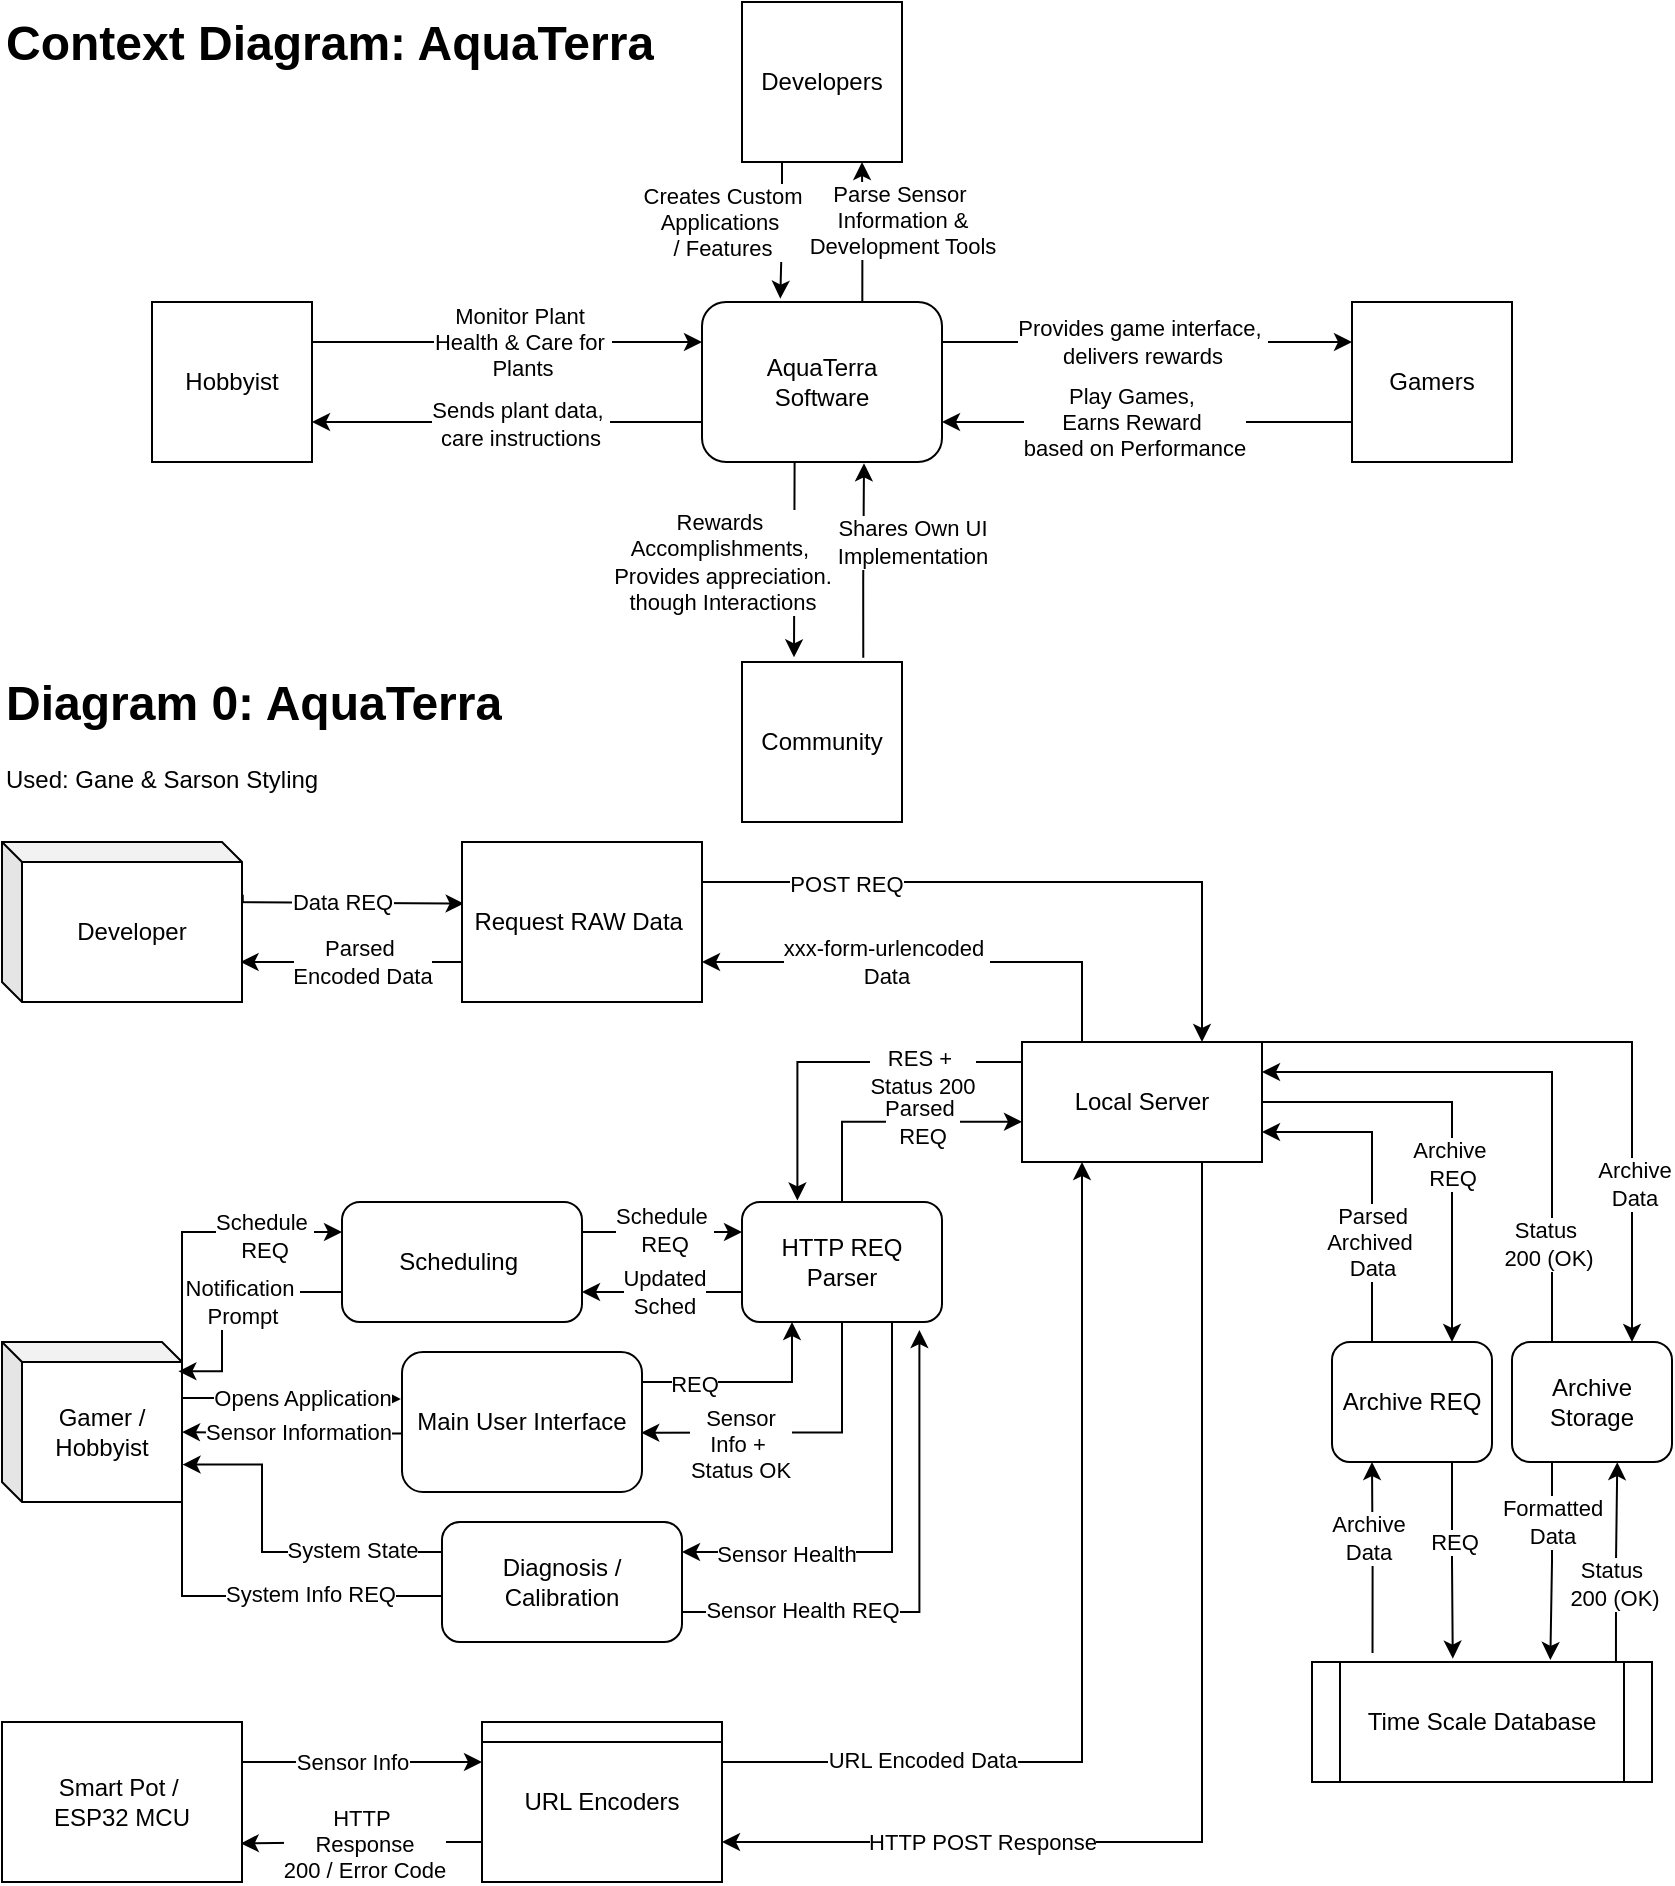 <mxfile version="24.2.2" type="github">
  <diagram name="Page-1" id="sXqhhoRydYbd0w6LdyoM">
    <mxGraphModel dx="1990" dy="1044" grid="1" gridSize="10" guides="1" tooltips="1" connect="1" arrows="1" fold="1" page="1" pageScale="1" pageWidth="850" pageHeight="1100" math="0" shadow="0">
      <root>
        <mxCell id="0" />
        <mxCell id="1" parent="0" />
        <mxCell id="sM7k8GkAJax_Nhw3oYqw-7" value="Smart Pot /&amp;nbsp;&lt;div&gt;ESP32 MCU&lt;/div&gt;" style="shape=cube;whiteSpace=wrap;html=1;boundedLbl=1;backgroundOutline=1;darkOpacity=0.05;darkOpacity2=0.1;size=0;" parent="1" vertex="1">
          <mxGeometry x="15" y="880" width="120" height="80" as="geometry" />
        </mxCell>
        <mxCell id="sM7k8GkAJax_Nhw3oYqw-16" style="edgeStyle=orthogonalEdgeStyle;rounded=0;orthogonalLoop=1;jettySize=auto;html=1;exitX=1;exitY=0.25;exitDx=0;exitDy=0;entryX=0.25;entryY=1;entryDx=0;entryDy=0;" parent="1" source="sM7k8GkAJax_Nhw3oYqw-8" target="sM7k8GkAJax_Nhw3oYqw-15" edge="1">
          <mxGeometry relative="1" as="geometry" />
        </mxCell>
        <mxCell id="sM7k8GkAJax_Nhw3oYqw-27" value="URL Encoded Data" style="edgeLabel;html=1;align=center;verticalAlign=middle;resizable=0;points=[];" parent="sM7k8GkAJax_Nhw3oYqw-16" vertex="1" connectable="0">
          <mxGeometry x="-0.542" y="1" relative="1" as="geometry">
            <mxPoint x="-10" as="offset" />
          </mxGeometry>
        </mxCell>
        <mxCell id="sM7k8GkAJax_Nhw3oYqw-8" value="URL Encoders" style="shape=internalStorage;whiteSpace=wrap;html=1;backgroundOutline=1;dx=0;dy=10;" parent="1" vertex="1">
          <mxGeometry x="255" y="880" width="120" height="80" as="geometry" />
        </mxCell>
        <mxCell id="sM7k8GkAJax_Nhw3oYqw-11" value="" style="endArrow=classic;html=1;rounded=0;entryX=0;entryY=0.25;entryDx=0;entryDy=0;" parent="1" target="sM7k8GkAJax_Nhw3oYqw-8" edge="1">
          <mxGeometry relative="1" as="geometry">
            <mxPoint x="135" y="900.0" as="sourcePoint" />
            <mxPoint x="225" y="900.43" as="targetPoint" />
          </mxGeometry>
        </mxCell>
        <mxCell id="sM7k8GkAJax_Nhw3oYqw-12" value="Sensor Info" style="edgeLabel;resizable=0;html=1;;align=center;verticalAlign=middle;" parent="sM7k8GkAJax_Nhw3oYqw-11" connectable="0" vertex="1">
          <mxGeometry relative="1" as="geometry">
            <mxPoint x="-5" as="offset" />
          </mxGeometry>
        </mxCell>
        <mxCell id="sM7k8GkAJax_Nhw3oYqw-35" style="edgeStyle=orthogonalEdgeStyle;rounded=0;orthogonalLoop=1;jettySize=auto;html=1;entryX=1;entryY=0.75;entryDx=0;entryDy=0;exitX=0.75;exitY=0;exitDx=0;exitDy=0;" parent="1" source="sM7k8GkAJax_Nhw3oYqw-15" target="sM7k8GkAJax_Nhw3oYqw-30" edge="1">
          <mxGeometry relative="1" as="geometry">
            <mxPoint x="545" y="530" as="sourcePoint" />
            <Array as="points">
              <mxPoint x="555" y="500" />
            </Array>
          </mxGeometry>
        </mxCell>
        <mxCell id="sM7k8GkAJax_Nhw3oYqw-39" value="xxx-form-urlencoded&amp;nbsp;&lt;div&gt;Data&lt;/div&gt;" style="edgeLabel;html=1;align=center;verticalAlign=middle;resizable=0;points=[];" parent="sM7k8GkAJax_Nhw3oYqw-35" vertex="1" connectable="0">
          <mxGeometry x="0.617" y="-1" relative="1" as="geometry">
            <mxPoint x="36" y="1" as="offset" />
          </mxGeometry>
        </mxCell>
        <mxCell id="sM7k8GkAJax_Nhw3oYqw-43" style="edgeStyle=orthogonalEdgeStyle;rounded=0;orthogonalLoop=1;jettySize=auto;html=1;entryX=1;entryY=0.75;entryDx=0;entryDy=0;exitX=0.75;exitY=1;exitDx=0;exitDy=0;" parent="1" source="sM7k8GkAJax_Nhw3oYqw-15" target="sM7k8GkAJax_Nhw3oYqw-8" edge="1">
          <mxGeometry relative="1" as="geometry">
            <mxPoint x="545" y="610" as="sourcePoint" />
          </mxGeometry>
        </mxCell>
        <mxCell id="sM7k8GkAJax_Nhw3oYqw-44" value="HTTP POST Response" style="edgeLabel;html=1;align=center;verticalAlign=middle;resizable=0;points=[];" parent="sM7k8GkAJax_Nhw3oYqw-43" vertex="1" connectable="0">
          <mxGeometry x="0.497" y="-1" relative="1" as="geometry">
            <mxPoint x="-16" y="1" as="offset" />
          </mxGeometry>
        </mxCell>
        <mxCell id="2jPl663xRL1596tSK1tc-38" style="edgeStyle=orthogonalEdgeStyle;rounded=0;orthogonalLoop=1;jettySize=auto;html=1;exitX=0;exitY=0.75;exitDx=0;exitDy=0;entryX=0.277;entryY=-0.013;entryDx=0;entryDy=0;entryPerimeter=0;" edge="1" parent="1" source="sM7k8GkAJax_Nhw3oYqw-15" target="2jPl663xRL1596tSK1tc-28">
          <mxGeometry relative="1" as="geometry">
            <Array as="points">
              <mxPoint x="525" y="550" />
              <mxPoint x="413" y="550" />
            </Array>
          </mxGeometry>
        </mxCell>
        <mxCell id="2jPl663xRL1596tSK1tc-52" value="RES +&amp;nbsp;&lt;div&gt;Status 200&lt;/div&gt;" style="edgeLabel;html=1;align=center;verticalAlign=middle;resizable=0;points=[];" vertex="1" connectable="0" parent="2jPl663xRL1596tSK1tc-38">
          <mxGeometry x="-0.508" y="2" relative="1" as="geometry">
            <mxPoint x="-32" y="3" as="offset" />
          </mxGeometry>
        </mxCell>
        <mxCell id="2jPl663xRL1596tSK1tc-64" style="edgeStyle=orthogonalEdgeStyle;rounded=0;orthogonalLoop=1;jettySize=auto;html=1;exitX=1;exitY=0.5;exitDx=0;exitDy=0;entryX=0.75;entryY=0;entryDx=0;entryDy=0;" edge="1" parent="1" source="sM7k8GkAJax_Nhw3oYqw-15" target="2jPl663xRL1596tSK1tc-55">
          <mxGeometry relative="1" as="geometry" />
        </mxCell>
        <mxCell id="2jPl663xRL1596tSK1tc-65" value="Archive&amp;nbsp;&lt;div&gt;REQ&lt;/div&gt;" style="edgeLabel;html=1;align=center;verticalAlign=middle;resizable=0;points=[];" vertex="1" connectable="0" parent="2jPl663xRL1596tSK1tc-64">
          <mxGeometry x="0.538" relative="1" as="geometry">
            <mxPoint y="-40" as="offset" />
          </mxGeometry>
        </mxCell>
        <mxCell id="2jPl663xRL1596tSK1tc-68" style="edgeStyle=orthogonalEdgeStyle;rounded=0;orthogonalLoop=1;jettySize=auto;html=1;exitX=1;exitY=0;exitDx=0;exitDy=0;entryX=0.75;entryY=0;entryDx=0;entryDy=0;" edge="1" parent="1" source="sM7k8GkAJax_Nhw3oYqw-15" target="2jPl663xRL1596tSK1tc-56">
          <mxGeometry relative="1" as="geometry">
            <Array as="points">
              <mxPoint x="830" y="540" />
            </Array>
          </mxGeometry>
        </mxCell>
        <mxCell id="2jPl663xRL1596tSK1tc-70" value="Archive&lt;div&gt;Data&lt;/div&gt;" style="edgeLabel;html=1;align=center;verticalAlign=middle;resizable=0;points=[];" vertex="1" connectable="0" parent="2jPl663xRL1596tSK1tc-68">
          <mxGeometry x="0.335" y="1" relative="1" as="geometry">
            <mxPoint y="32" as="offset" />
          </mxGeometry>
        </mxCell>
        <mxCell id="sM7k8GkAJax_Nhw3oYqw-15" value="Local Server" style="shape=process;whiteSpace=wrap;html=1;backgroundOutline=1;size=0;" parent="1" vertex="1">
          <mxGeometry x="525" y="540" width="120" height="60" as="geometry" />
        </mxCell>
        <mxCell id="sM7k8GkAJax_Nhw3oYqw-25" style="edgeStyle=orthogonalEdgeStyle;rounded=0;orthogonalLoop=1;jettySize=auto;html=1;exitX=0.25;exitY=0;exitDx=0;exitDy=0;entryX=1;entryY=0.75;entryDx=0;entryDy=0;" parent="1" source="2jPl663xRL1596tSK1tc-55" target="sM7k8GkAJax_Nhw3oYqw-15" edge="1">
          <mxGeometry relative="1" as="geometry" />
        </mxCell>
        <mxCell id="sM7k8GkAJax_Nhw3oYqw-26" value="&lt;div&gt;Parsed&lt;br&gt;&lt;/div&gt;&lt;div&gt;Archived&amp;nbsp;&lt;div&gt;Data&lt;/div&gt;&lt;/div&gt;" style="edgeLabel;html=1;align=center;verticalAlign=middle;resizable=0;points=[];" parent="sM7k8GkAJax_Nhw3oYqw-25" vertex="1" connectable="0">
          <mxGeometry x="0.261" relative="1" as="geometry">
            <mxPoint y="51" as="offset" />
          </mxGeometry>
        </mxCell>
        <mxCell id="2jPl663xRL1596tSK1tc-60" style="edgeStyle=orthogonalEdgeStyle;rounded=0;orthogonalLoop=1;jettySize=auto;html=1;exitX=0.894;exitY=-0.009;exitDx=0;exitDy=0;entryX=0.658;entryY=1.001;entryDx=0;entryDy=0;exitPerimeter=0;entryPerimeter=0;" edge="1" parent="1" source="sM7k8GkAJax_Nhw3oYqw-22" target="2jPl663xRL1596tSK1tc-56">
          <mxGeometry relative="1" as="geometry" />
        </mxCell>
        <mxCell id="2jPl663xRL1596tSK1tc-74" value="Status&amp;nbsp;&lt;div&gt;200 (OK)&lt;/div&gt;" style="edgeLabel;html=1;align=center;verticalAlign=middle;resizable=0;points=[];" vertex="1" connectable="0" parent="2jPl663xRL1596tSK1tc-60">
          <mxGeometry x="-0.517" y="1" relative="1" as="geometry">
            <mxPoint y="-15" as="offset" />
          </mxGeometry>
        </mxCell>
        <mxCell id="sM7k8GkAJax_Nhw3oYqw-22" value="Time Scale Database" style="shape=process;whiteSpace=wrap;html=1;backgroundOutline=1;size=0.083;" parent="1" vertex="1">
          <mxGeometry x="670" y="850" width="170" height="60" as="geometry" />
        </mxCell>
        <mxCell id="sM7k8GkAJax_Nhw3oYqw-31" style="edgeStyle=orthogonalEdgeStyle;rounded=0;orthogonalLoop=1;jettySize=auto;html=1;exitX=1.003;exitY=0.33;exitDx=0;exitDy=0;exitPerimeter=0;entryX=0.007;entryY=0.385;entryDx=0;entryDy=0;entryPerimeter=0;" parent="1" target="sM7k8GkAJax_Nhw3oYqw-30" edge="1" source="sM7k8GkAJax_Nhw3oYqw-29">
          <mxGeometry relative="1" as="geometry">
            <mxPoint x="135.0" y="410.0" as="sourcePoint" />
            <mxPoint x="255.72" y="424.88" as="targetPoint" />
            <Array as="points">
              <mxPoint x="125" y="470" />
              <mxPoint x="246" y="470" />
            </Array>
          </mxGeometry>
        </mxCell>
        <mxCell id="sM7k8GkAJax_Nhw3oYqw-50" value="Data REQ" style="edgeLabel;html=1;align=center;verticalAlign=middle;resizable=0;points=[];" parent="sM7k8GkAJax_Nhw3oYqw-31" vertex="1" connectable="0">
          <mxGeometry x="-0.606" y="1" relative="1" as="geometry">
            <mxPoint x="47" y="1" as="offset" />
          </mxGeometry>
        </mxCell>
        <mxCell id="sM7k8GkAJax_Nhw3oYqw-29" value="Developer" style="shape=cube;whiteSpace=wrap;html=1;boundedLbl=1;backgroundOutline=1;darkOpacity=0.05;darkOpacity2=0.1;size=10;" parent="1" vertex="1">
          <mxGeometry x="15" y="440" width="120" height="80" as="geometry" />
        </mxCell>
        <mxCell id="sM7k8GkAJax_Nhw3oYqw-32" style="edgeStyle=orthogonalEdgeStyle;rounded=0;orthogonalLoop=1;jettySize=auto;html=1;exitX=1;exitY=0.25;exitDx=0;exitDy=0;entryX=0.75;entryY=0;entryDx=0;entryDy=0;" parent="1" source="sM7k8GkAJax_Nhw3oYqw-30" edge="1" target="sM7k8GkAJax_Nhw3oYqw-15">
          <mxGeometry relative="1" as="geometry">
            <mxPoint x="505" y="540" as="targetPoint" />
            <mxPoint x="375" y="350" as="sourcePoint" />
            <Array as="points">
              <mxPoint x="615" y="460" />
            </Array>
          </mxGeometry>
        </mxCell>
        <mxCell id="sM7k8GkAJax_Nhw3oYqw-33" value="POST REQ" style="edgeLabel;html=1;align=center;verticalAlign=middle;resizable=0;points=[];" parent="sM7k8GkAJax_Nhw3oYqw-32" vertex="1" connectable="0">
          <mxGeometry x="-0.552" y="-1" relative="1" as="geometry">
            <mxPoint x="-2" as="offset" />
          </mxGeometry>
        </mxCell>
        <mxCell id="sM7k8GkAJax_Nhw3oYqw-30" value="Request RAW Data&amp;nbsp;" style="shape=internalStorage;whiteSpace=wrap;html=1;backgroundOutline=1;dx=0;dy=0;" parent="1" vertex="1">
          <mxGeometry x="245" y="440" width="120" height="80" as="geometry" />
        </mxCell>
        <mxCell id="sM7k8GkAJax_Nhw3oYqw-41" style="edgeStyle=orthogonalEdgeStyle;rounded=0;orthogonalLoop=1;jettySize=auto;html=1;exitX=0;exitY=0.75;exitDx=0;exitDy=0;entryX=0.995;entryY=0.759;entryDx=0;entryDy=0;entryPerimeter=0;" parent="1" source="sM7k8GkAJax_Nhw3oYqw-8" target="sM7k8GkAJax_Nhw3oYqw-7" edge="1">
          <mxGeometry relative="1" as="geometry" />
        </mxCell>
        <mxCell id="sM7k8GkAJax_Nhw3oYqw-42" value="HTTP&amp;nbsp;&lt;div&gt;Response&lt;/div&gt;&lt;div&gt;200 / Error Code&lt;/div&gt;" style="edgeLabel;html=1;align=center;verticalAlign=middle;resizable=0;points=[];" parent="sM7k8GkAJax_Nhw3oYqw-41" vertex="1" connectable="0">
          <mxGeometry x="0.32" relative="1" as="geometry">
            <mxPoint x="20" as="offset" />
          </mxGeometry>
        </mxCell>
        <mxCell id="sM7k8GkAJax_Nhw3oYqw-45" style="edgeStyle=orthogonalEdgeStyle;rounded=0;orthogonalLoop=1;jettySize=auto;html=1;exitX=0;exitY=0.75;exitDx=0;exitDy=0;entryX=0.994;entryY=0.75;entryDx=0;entryDy=0;entryPerimeter=0;" parent="1" source="sM7k8GkAJax_Nhw3oYqw-30" target="sM7k8GkAJax_Nhw3oYqw-29" edge="1">
          <mxGeometry relative="1" as="geometry" />
        </mxCell>
        <mxCell id="sM7k8GkAJax_Nhw3oYqw-49" value="Parsed&amp;nbsp;&lt;div&gt;Encoded Data&lt;/div&gt;" style="edgeLabel;html=1;align=center;verticalAlign=middle;resizable=0;points=[];" parent="sM7k8GkAJax_Nhw3oYqw-45" vertex="1" connectable="0">
          <mxGeometry x="0.417" relative="1" as="geometry">
            <mxPoint x="28" as="offset" />
          </mxGeometry>
        </mxCell>
        <mxCell id="2jPl663xRL1596tSK1tc-1" style="edgeStyle=orthogonalEdgeStyle;rounded=0;orthogonalLoop=1;jettySize=auto;html=1;exitX=0;exitY=0;exitDx=90;exitDy=10;exitPerimeter=0;entryX=0;entryY=0.25;entryDx=0;entryDy=0;" edge="1" parent="1" source="2jPl663xRL1596tSK1tc-4" target="2jPl663xRL1596tSK1tc-5">
          <mxGeometry relative="1" as="geometry">
            <Array as="points">
              <mxPoint x="105" y="635" />
            </Array>
          </mxGeometry>
        </mxCell>
        <mxCell id="2jPl663xRL1596tSK1tc-11" value="Schedule&amp;nbsp;&lt;div&gt;REQ&lt;/div&gt;" style="edgeLabel;html=1;align=center;verticalAlign=middle;resizable=0;points=[];" vertex="1" connectable="0" parent="2jPl663xRL1596tSK1tc-1">
          <mxGeometry x="-0.015" y="-2" relative="1" as="geometry">
            <mxPoint x="34" as="offset" />
          </mxGeometry>
        </mxCell>
        <mxCell id="2jPl663xRL1596tSK1tc-2" style="edgeStyle=orthogonalEdgeStyle;rounded=0;orthogonalLoop=1;jettySize=auto;html=1;exitX=0;exitY=0;exitDx=90;exitDy=45;exitPerimeter=0;entryX=-0.005;entryY=0.336;entryDx=0;entryDy=0;entryPerimeter=0;" edge="1" parent="1" source="2jPl663xRL1596tSK1tc-4" target="2jPl663xRL1596tSK1tc-6">
          <mxGeometry relative="1" as="geometry">
            <Array as="points">
              <mxPoint x="105" y="718" />
              <mxPoint x="175" y="718" />
            </Array>
          </mxGeometry>
        </mxCell>
        <mxCell id="2jPl663xRL1596tSK1tc-14" value="Opens Application" style="edgeLabel;html=1;align=center;verticalAlign=middle;resizable=0;points=[];" vertex="1" connectable="0" parent="2jPl663xRL1596tSK1tc-2">
          <mxGeometry x="-0.28" relative="1" as="geometry">
            <mxPoint x="31" as="offset" />
          </mxGeometry>
        </mxCell>
        <mxCell id="2jPl663xRL1596tSK1tc-3" style="edgeStyle=orthogonalEdgeStyle;rounded=0;orthogonalLoop=1;jettySize=auto;html=1;exitX=1;exitY=1;exitDx=0;exitDy=0;exitPerimeter=0;entryX=-0.004;entryY=0.619;entryDx=0;entryDy=0;entryPerimeter=0;" edge="1" parent="1" source="2jPl663xRL1596tSK1tc-4" target="2jPl663xRL1596tSK1tc-7">
          <mxGeometry relative="1" as="geometry">
            <Array as="points">
              <mxPoint x="105" y="817" />
              <mxPoint x="245" y="817" />
            </Array>
          </mxGeometry>
        </mxCell>
        <mxCell id="2jPl663xRL1596tSK1tc-18" value="System Info REQ" style="edgeLabel;html=1;align=center;verticalAlign=middle;resizable=0;points=[];" vertex="1" connectable="0" parent="2jPl663xRL1596tSK1tc-3">
          <mxGeometry x="-0.147" y="1" relative="1" as="geometry">
            <mxPoint x="27" as="offset" />
          </mxGeometry>
        </mxCell>
        <mxCell id="2jPl663xRL1596tSK1tc-4" value="Gamer /&lt;br&gt;Hobbyist" style="shape=cube;whiteSpace=wrap;html=1;boundedLbl=1;backgroundOutline=1;darkOpacity=0.05;darkOpacity2=0.1;size=10;" vertex="1" parent="1">
          <mxGeometry x="15" y="690" width="90" height="80" as="geometry" />
        </mxCell>
        <mxCell id="2jPl663xRL1596tSK1tc-35" style="edgeStyle=orthogonalEdgeStyle;rounded=0;orthogonalLoop=1;jettySize=auto;html=1;exitX=1;exitY=0.25;exitDx=0;exitDy=0;entryX=0;entryY=0.25;entryDx=0;entryDy=0;" edge="1" parent="1" source="2jPl663xRL1596tSK1tc-5" target="2jPl663xRL1596tSK1tc-28">
          <mxGeometry relative="1" as="geometry" />
        </mxCell>
        <mxCell id="2jPl663xRL1596tSK1tc-43" value="Schedule&amp;nbsp;&lt;div&gt;REQ&lt;/div&gt;" style="edgeLabel;html=1;align=center;verticalAlign=middle;resizable=0;points=[];" vertex="1" connectable="0" parent="2jPl663xRL1596tSK1tc-35">
          <mxGeometry x="-0.443" y="1" relative="1" as="geometry">
            <mxPoint x="18" as="offset" />
          </mxGeometry>
        </mxCell>
        <mxCell id="2jPl663xRL1596tSK1tc-5" value="Scheduling&amp;nbsp;" style="rounded=1;whiteSpace=wrap;html=1;" vertex="1" parent="1">
          <mxGeometry x="185" y="620" width="120" height="60" as="geometry" />
        </mxCell>
        <mxCell id="2jPl663xRL1596tSK1tc-30" style="edgeStyle=orthogonalEdgeStyle;rounded=0;orthogonalLoop=1;jettySize=auto;html=1;exitX=1.003;exitY=0.214;exitDx=0;exitDy=0;entryX=0.25;entryY=1;entryDx=0;entryDy=0;exitPerimeter=0;" edge="1" parent="1" source="2jPl663xRL1596tSK1tc-6" target="2jPl663xRL1596tSK1tc-28">
          <mxGeometry relative="1" as="geometry" />
        </mxCell>
        <mxCell id="2jPl663xRL1596tSK1tc-40" value="REQ" style="edgeLabel;html=1;align=center;verticalAlign=middle;resizable=0;points=[];" vertex="1" connectable="0" parent="2jPl663xRL1596tSK1tc-30">
          <mxGeometry x="-0.617" y="-1" relative="1" as="geometry">
            <mxPoint x="5" as="offset" />
          </mxGeometry>
        </mxCell>
        <mxCell id="2jPl663xRL1596tSK1tc-6" value="Main User Interface" style="rounded=1;whiteSpace=wrap;html=1;" vertex="1" parent="1">
          <mxGeometry x="215" y="695" width="120" height="70" as="geometry" />
        </mxCell>
        <mxCell id="2jPl663xRL1596tSK1tc-7" value="Diagnosis / Calibration" style="rounded=1;whiteSpace=wrap;html=1;" vertex="1" parent="1">
          <mxGeometry x="235" y="780" width="120" height="60" as="geometry" />
        </mxCell>
        <mxCell id="2jPl663xRL1596tSK1tc-8" style="edgeStyle=orthogonalEdgeStyle;rounded=0;orthogonalLoop=1;jettySize=auto;html=1;exitX=0;exitY=0.75;exitDx=0;exitDy=0;entryX=0.98;entryY=0.183;entryDx=0;entryDy=0;entryPerimeter=0;" edge="1" parent="1" source="2jPl663xRL1596tSK1tc-5" target="2jPl663xRL1596tSK1tc-4">
          <mxGeometry relative="1" as="geometry">
            <Array as="points">
              <mxPoint x="125" y="665" />
              <mxPoint x="125" y="705" />
            </Array>
          </mxGeometry>
        </mxCell>
        <mxCell id="2jPl663xRL1596tSK1tc-16" value="Notification&amp;nbsp;&lt;div&gt;Prompt&lt;/div&gt;" style="edgeLabel;html=1;align=center;verticalAlign=middle;resizable=0;points=[];" vertex="1" connectable="0" parent="2jPl663xRL1596tSK1tc-8">
          <mxGeometry x="-0.13" relative="1" as="geometry">
            <mxPoint x="3" y="5" as="offset" />
          </mxGeometry>
        </mxCell>
        <mxCell id="2jPl663xRL1596tSK1tc-9" style="edgeStyle=orthogonalEdgeStyle;rounded=0;orthogonalLoop=1;jettySize=auto;html=1;exitX=0.004;exitY=0.582;exitDx=0;exitDy=0;entryX=0;entryY=0;entryDx=90;entryDy=45;entryPerimeter=0;exitPerimeter=0;" edge="1" parent="1" source="2jPl663xRL1596tSK1tc-6" target="2jPl663xRL1596tSK1tc-4">
          <mxGeometry relative="1" as="geometry" />
        </mxCell>
        <mxCell id="2jPl663xRL1596tSK1tc-15" value="Sensor Information" style="edgeLabel;html=1;align=center;verticalAlign=middle;resizable=0;points=[];" vertex="1" connectable="0" parent="2jPl663xRL1596tSK1tc-9">
          <mxGeometry x="0.106" y="1" relative="1" as="geometry">
            <mxPoint x="8" y="-1" as="offset" />
          </mxGeometry>
        </mxCell>
        <mxCell id="2jPl663xRL1596tSK1tc-10" style="edgeStyle=orthogonalEdgeStyle;rounded=0;orthogonalLoop=1;jettySize=auto;html=1;exitX=0;exitY=0.25;exitDx=0;exitDy=0;entryX=1.003;entryY=0.766;entryDx=0;entryDy=0;entryPerimeter=0;" edge="1" parent="1" source="2jPl663xRL1596tSK1tc-7" target="2jPl663xRL1596tSK1tc-4">
          <mxGeometry relative="1" as="geometry">
            <Array as="points">
              <mxPoint x="145" y="795" />
              <mxPoint x="145" y="751" />
            </Array>
          </mxGeometry>
        </mxCell>
        <mxCell id="2jPl663xRL1596tSK1tc-17" value="System State" style="edgeLabel;html=1;align=center;verticalAlign=middle;resizable=0;points=[];" vertex="1" connectable="0" parent="2jPl663xRL1596tSK1tc-10">
          <mxGeometry x="-0.022" y="-1" relative="1" as="geometry">
            <mxPoint x="40" as="offset" />
          </mxGeometry>
        </mxCell>
        <mxCell id="2jPl663xRL1596tSK1tc-34" style="edgeStyle=orthogonalEdgeStyle;rounded=0;orthogonalLoop=1;jettySize=auto;html=1;exitX=0.5;exitY=1;exitDx=0;exitDy=0;entryX=0.997;entryY=0.576;entryDx=0;entryDy=0;entryPerimeter=0;" edge="1" parent="1" source="2jPl663xRL1596tSK1tc-28" target="2jPl663xRL1596tSK1tc-6">
          <mxGeometry relative="1" as="geometry" />
        </mxCell>
        <mxCell id="2jPl663xRL1596tSK1tc-41" value="Sensor&lt;div&gt;Info +&amp;nbsp;&lt;/div&gt;&lt;div&gt;Status OK&lt;/div&gt;" style="edgeLabel;html=1;align=center;verticalAlign=middle;resizable=0;points=[];" vertex="1" connectable="0" parent="2jPl663xRL1596tSK1tc-34">
          <mxGeometry x="0.453" y="-1" relative="1" as="geometry">
            <mxPoint x="6" y="6" as="offset" />
          </mxGeometry>
        </mxCell>
        <mxCell id="2jPl663xRL1596tSK1tc-36" style="edgeStyle=orthogonalEdgeStyle;rounded=0;orthogonalLoop=1;jettySize=auto;html=1;exitX=0;exitY=0.75;exitDx=0;exitDy=0;entryX=1;entryY=0.75;entryDx=0;entryDy=0;" edge="1" parent="1" source="2jPl663xRL1596tSK1tc-28" target="2jPl663xRL1596tSK1tc-5">
          <mxGeometry relative="1" as="geometry" />
        </mxCell>
        <mxCell id="2jPl663xRL1596tSK1tc-42" value="Updated&lt;div&gt;Sched&lt;/div&gt;" style="edgeLabel;html=1;align=center;verticalAlign=middle;resizable=0;points=[];" vertex="1" connectable="0" parent="2jPl663xRL1596tSK1tc-36">
          <mxGeometry x="-0.508" relative="1" as="geometry">
            <mxPoint x="-20" as="offset" />
          </mxGeometry>
        </mxCell>
        <mxCell id="2jPl663xRL1596tSK1tc-37" style="edgeStyle=orthogonalEdgeStyle;rounded=0;orthogonalLoop=1;jettySize=auto;html=1;exitX=0.5;exitY=0;exitDx=0;exitDy=0;entryX=0;entryY=0.665;entryDx=0;entryDy=0;entryPerimeter=0;" edge="1" parent="1" source="2jPl663xRL1596tSK1tc-28" target="sM7k8GkAJax_Nhw3oYqw-15">
          <mxGeometry relative="1" as="geometry">
            <Array as="points">
              <mxPoint x="435" y="580" />
            </Array>
          </mxGeometry>
        </mxCell>
        <mxCell id="2jPl663xRL1596tSK1tc-51" value="Parsed&amp;nbsp;&lt;br&gt;REQ" style="edgeLabel;html=1;align=center;verticalAlign=middle;resizable=0;points=[];" vertex="1" connectable="0" parent="2jPl663xRL1596tSK1tc-37">
          <mxGeometry x="-0.283" y="1" relative="1" as="geometry">
            <mxPoint x="33" y="1" as="offset" />
          </mxGeometry>
        </mxCell>
        <mxCell id="2jPl663xRL1596tSK1tc-28" value="HTTP REQ Parser" style="rounded=1;whiteSpace=wrap;html=1;" vertex="1" parent="1">
          <mxGeometry x="385" y="620" width="100" height="60" as="geometry" />
        </mxCell>
        <mxCell id="2jPl663xRL1596tSK1tc-32" style="edgeStyle=orthogonalEdgeStyle;rounded=0;orthogonalLoop=1;jettySize=auto;html=1;exitX=0.75;exitY=1;exitDx=0;exitDy=0;entryX=1;entryY=0.25;entryDx=0;entryDy=0;" edge="1" parent="1" source="2jPl663xRL1596tSK1tc-28" target="2jPl663xRL1596tSK1tc-7">
          <mxGeometry relative="1" as="geometry" />
        </mxCell>
        <mxCell id="2jPl663xRL1596tSK1tc-45" value="Sensor Health" style="edgeLabel;html=1;align=center;verticalAlign=middle;resizable=0;points=[];" vertex="1" connectable="0" parent="2jPl663xRL1596tSK1tc-32">
          <mxGeometry x="0.703" y="1" relative="1" as="geometry">
            <mxPoint x="19" as="offset" />
          </mxGeometry>
        </mxCell>
        <mxCell id="2jPl663xRL1596tSK1tc-33" style="edgeStyle=orthogonalEdgeStyle;rounded=0;orthogonalLoop=1;jettySize=auto;html=1;exitX=1;exitY=0.75;exitDx=0;exitDy=0;entryX=0.887;entryY=1.067;entryDx=0;entryDy=0;entryPerimeter=0;" edge="1" parent="1" source="2jPl663xRL1596tSK1tc-7" target="2jPl663xRL1596tSK1tc-28">
          <mxGeometry relative="1" as="geometry" />
        </mxCell>
        <mxCell id="2jPl663xRL1596tSK1tc-46" value="Sensor Health REQ" style="edgeLabel;html=1;align=center;verticalAlign=middle;resizable=0;points=[];" vertex="1" connectable="0" parent="2jPl663xRL1596tSK1tc-33">
          <mxGeometry x="-0.716" y="1" relative="1" as="geometry">
            <mxPoint x="23" as="offset" />
          </mxGeometry>
        </mxCell>
        <mxCell id="2jPl663xRL1596tSK1tc-53" value="&lt;h1 style=&quot;margin-top: 0px;&quot;&gt;Diagram 0: AquaTerra&lt;/h1&gt;&lt;p&gt;Used: Gane &amp;amp; Sarson Styling&lt;/p&gt;" style="text;html=1;whiteSpace=wrap;overflow=hidden;rounded=0;" vertex="1" parent="1">
          <mxGeometry x="15" y="350" width="270" height="120" as="geometry" />
        </mxCell>
        <mxCell id="2jPl663xRL1596tSK1tc-54" value="&lt;h1 style=&quot;margin-top: 0px;&quot;&gt;Context Diagram: AquaTerra&lt;/h1&gt;" style="text;html=1;whiteSpace=wrap;overflow=hidden;rounded=0;" vertex="1" parent="1">
          <mxGeometry x="15" y="20" width="335" height="120" as="geometry" />
        </mxCell>
        <mxCell id="2jPl663xRL1596tSK1tc-67" style="edgeStyle=orthogonalEdgeStyle;rounded=0;orthogonalLoop=1;jettySize=auto;html=1;exitX=0.25;exitY=0;exitDx=0;exitDy=0;entryX=1;entryY=0.25;entryDx=0;entryDy=0;" edge="1" parent="1" source="2jPl663xRL1596tSK1tc-56" target="sM7k8GkAJax_Nhw3oYqw-15">
          <mxGeometry relative="1" as="geometry" />
        </mxCell>
        <mxCell id="2jPl663xRL1596tSK1tc-69" value="Status&amp;nbsp;&lt;div&gt;200 (OK)&lt;/div&gt;" style="edgeLabel;html=1;align=center;verticalAlign=middle;resizable=0;points=[];" vertex="1" connectable="0" parent="2jPl663xRL1596tSK1tc-67">
          <mxGeometry x="-0.395" y="2" relative="1" as="geometry">
            <mxPoint y="35" as="offset" />
          </mxGeometry>
        </mxCell>
        <mxCell id="2jPl663xRL1596tSK1tc-56" value="Archive Storage" style="rounded=1;whiteSpace=wrap;html=1;" vertex="1" parent="1">
          <mxGeometry x="770" y="690" width="80" height="60" as="geometry" />
        </mxCell>
        <mxCell id="2jPl663xRL1596tSK1tc-57" value="" style="edgeStyle=orthogonalEdgeStyle;rounded=0;orthogonalLoop=1;jettySize=auto;html=1;exitX=0.178;exitY=-0.075;exitDx=0;exitDy=0;exitPerimeter=0;entryX=0.25;entryY=1;entryDx=0;entryDy=0;" edge="1" parent="1" source="sM7k8GkAJax_Nhw3oYqw-22" target="2jPl663xRL1596tSK1tc-55">
          <mxGeometry relative="1" as="geometry">
            <mxPoint x="730" y="850" as="sourcePoint" />
            <mxPoint x="700" y="760" as="targetPoint" />
          </mxGeometry>
        </mxCell>
        <mxCell id="2jPl663xRL1596tSK1tc-71" value="Archive&lt;div&gt;Data&lt;/div&gt;" style="edgeLabel;html=1;align=center;verticalAlign=middle;resizable=0;points=[];" vertex="1" connectable="0" parent="2jPl663xRL1596tSK1tc-57">
          <mxGeometry x="0.207" y="2" relative="1" as="geometry">
            <mxPoint as="offset" />
          </mxGeometry>
        </mxCell>
        <mxCell id="2jPl663xRL1596tSK1tc-55" value="Archive REQ" style="rounded=1;whiteSpace=wrap;html=1;" vertex="1" parent="1">
          <mxGeometry x="680" y="690" width="80" height="60" as="geometry" />
        </mxCell>
        <mxCell id="2jPl663xRL1596tSK1tc-61" style="edgeStyle=orthogonalEdgeStyle;rounded=0;orthogonalLoop=1;jettySize=auto;html=1;exitX=0.75;exitY=1;exitDx=0;exitDy=0;entryX=0.414;entryY=-0.028;entryDx=0;entryDy=0;entryPerimeter=0;" edge="1" parent="1" source="2jPl663xRL1596tSK1tc-55" target="sM7k8GkAJax_Nhw3oYqw-22">
          <mxGeometry relative="1" as="geometry">
            <mxPoint x="740" y="750" as="sourcePoint" />
            <mxPoint x="740.55" y="843.98" as="targetPoint" />
          </mxGeometry>
        </mxCell>
        <mxCell id="2jPl663xRL1596tSK1tc-72" value="REQ" style="edgeLabel;html=1;align=center;verticalAlign=middle;resizable=0;points=[];" vertex="1" connectable="0" parent="2jPl663xRL1596tSK1tc-61">
          <mxGeometry x="-0.203" y="1" relative="1" as="geometry">
            <mxPoint as="offset" />
          </mxGeometry>
        </mxCell>
        <mxCell id="2jPl663xRL1596tSK1tc-66" style="edgeStyle=orthogonalEdgeStyle;rounded=0;orthogonalLoop=1;jettySize=auto;html=1;exitX=0.25;exitY=1;exitDx=0;exitDy=0;entryX=0.701;entryY=-0.017;entryDx=0;entryDy=0;entryPerimeter=0;" edge="1" parent="1" source="2jPl663xRL1596tSK1tc-56" target="sM7k8GkAJax_Nhw3oYqw-22">
          <mxGeometry relative="1" as="geometry" />
        </mxCell>
        <mxCell id="2jPl663xRL1596tSK1tc-73" value="Formatted&lt;br&gt;Data" style="edgeLabel;html=1;align=center;verticalAlign=middle;resizable=0;points=[];" vertex="1" connectable="0" parent="2jPl663xRL1596tSK1tc-66">
          <mxGeometry x="-0.065" relative="1" as="geometry">
            <mxPoint y="-17" as="offset" />
          </mxGeometry>
        </mxCell>
        <mxCell id="2jPl663xRL1596tSK1tc-75" value="Hobbyist" style="whiteSpace=wrap;html=1;aspect=fixed;" vertex="1" parent="1">
          <mxGeometry x="90" y="170" width="80" height="80" as="geometry" />
        </mxCell>
        <mxCell id="2jPl663xRL1596tSK1tc-81" style="edgeStyle=orthogonalEdgeStyle;rounded=0;orthogonalLoop=1;jettySize=auto;html=1;exitX=0;exitY=0.75;exitDx=0;exitDy=0;entryX=1;entryY=0.75;entryDx=0;entryDy=0;" edge="1" parent="1" source="2jPl663xRL1596tSK1tc-76" target="2jPl663xRL1596tSK1tc-75">
          <mxGeometry relative="1" as="geometry" />
        </mxCell>
        <mxCell id="2jPl663xRL1596tSK1tc-99" value="Sends plant data,&amp;nbsp;&lt;div&gt;care instructions&lt;/div&gt;" style="edgeLabel;html=1;align=center;verticalAlign=middle;resizable=0;points=[];" vertex="1" connectable="0" parent="2jPl663xRL1596tSK1tc-81">
          <mxGeometry x="0.243" y="1" relative="1" as="geometry">
            <mxPoint x="30" as="offset" />
          </mxGeometry>
        </mxCell>
        <mxCell id="2jPl663xRL1596tSK1tc-82" style="edgeStyle=orthogonalEdgeStyle;rounded=0;orthogonalLoop=1;jettySize=auto;html=1;exitX=1;exitY=0.25;exitDx=0;exitDy=0;entryX=0;entryY=0.25;entryDx=0;entryDy=0;" edge="1" parent="1" source="2jPl663xRL1596tSK1tc-76" target="2jPl663xRL1596tSK1tc-78">
          <mxGeometry relative="1" as="geometry" />
        </mxCell>
        <mxCell id="2jPl663xRL1596tSK1tc-100" value="Provides game interface,&amp;nbsp;&lt;div&gt;delivers rewards&lt;/div&gt;" style="edgeLabel;html=1;align=center;verticalAlign=middle;resizable=0;points=[];" vertex="1" connectable="0" parent="2jPl663xRL1596tSK1tc-82">
          <mxGeometry x="-0.123" relative="1" as="geometry">
            <mxPoint x="10" as="offset" />
          </mxGeometry>
        </mxCell>
        <mxCell id="2jPl663xRL1596tSK1tc-86" style="edgeStyle=orthogonalEdgeStyle;rounded=0;orthogonalLoop=1;jettySize=auto;html=1;entryX=0.75;entryY=1;entryDx=0;entryDy=0;exitX=0.668;exitY=0.021;exitDx=0;exitDy=0;exitPerimeter=0;" edge="1" parent="1" source="2jPl663xRL1596tSK1tc-76" target="2jPl663xRL1596tSK1tc-77">
          <mxGeometry relative="1" as="geometry">
            <mxPoint x="445" y="160" as="sourcePoint" />
          </mxGeometry>
        </mxCell>
        <mxCell id="2jPl663xRL1596tSK1tc-101" value="Parse Sensor&amp;nbsp;&lt;div&gt;Information &amp;amp;&lt;div&gt;Development Tools&lt;/div&gt;&lt;/div&gt;" style="edgeLabel;html=1;align=center;verticalAlign=middle;resizable=0;points=[];" vertex="1" connectable="0" parent="2jPl663xRL1596tSK1tc-86">
          <mxGeometry x="0.214" y="-2" relative="1" as="geometry">
            <mxPoint x="18" as="offset" />
          </mxGeometry>
        </mxCell>
        <mxCell id="2jPl663xRL1596tSK1tc-76" value="AquaTerra&lt;br&gt;Software" style="rounded=1;whiteSpace=wrap;html=1;" vertex="1" parent="1">
          <mxGeometry x="365" y="170" width="120" height="80" as="geometry" />
        </mxCell>
        <mxCell id="2jPl663xRL1596tSK1tc-77" value="Developers" style="whiteSpace=wrap;html=1;aspect=fixed;" vertex="1" parent="1">
          <mxGeometry x="385" y="20" width="80" height="80" as="geometry" />
        </mxCell>
        <mxCell id="2jPl663xRL1596tSK1tc-83" style="edgeStyle=orthogonalEdgeStyle;rounded=0;orthogonalLoop=1;jettySize=auto;html=1;exitX=0;exitY=0.75;exitDx=0;exitDy=0;entryX=1;entryY=0.75;entryDx=0;entryDy=0;" edge="1" parent="1" source="2jPl663xRL1596tSK1tc-78" target="2jPl663xRL1596tSK1tc-76">
          <mxGeometry relative="1" as="geometry" />
        </mxCell>
        <mxCell id="2jPl663xRL1596tSK1tc-94" value="Play Games,&amp;nbsp;&lt;div&gt;Earns Reward&amp;nbsp;&lt;/div&gt;&lt;div&gt;based on Performance&lt;/div&gt;" style="edgeLabel;html=1;align=center;verticalAlign=middle;resizable=0;points=[];" vertex="1" connectable="0" parent="2jPl663xRL1596tSK1tc-83">
          <mxGeometry x="0.478" relative="1" as="geometry">
            <mxPoint x="42" as="offset" />
          </mxGeometry>
        </mxCell>
        <mxCell id="2jPl663xRL1596tSK1tc-78" value="Gamers" style="whiteSpace=wrap;html=1;aspect=fixed;" vertex="1" parent="1">
          <mxGeometry x="690" y="170" width="80" height="80" as="geometry" />
        </mxCell>
        <mxCell id="2jPl663xRL1596tSK1tc-79" value="Community" style="whiteSpace=wrap;html=1;aspect=fixed;" vertex="1" parent="1">
          <mxGeometry x="385" y="350" width="80" height="80" as="geometry" />
        </mxCell>
        <mxCell id="2jPl663xRL1596tSK1tc-80" style="edgeStyle=orthogonalEdgeStyle;rounded=0;orthogonalLoop=1;jettySize=auto;html=1;exitX=1;exitY=0.25;exitDx=0;exitDy=0;entryX=0;entryY=0.25;entryDx=0;entryDy=0;" edge="1" parent="1" source="2jPl663xRL1596tSK1tc-75" target="2jPl663xRL1596tSK1tc-76">
          <mxGeometry relative="1" as="geometry">
            <Array as="points">
              <mxPoint x="170" y="190" />
              <mxPoint x="170" y="190" />
            </Array>
          </mxGeometry>
        </mxCell>
        <mxCell id="2jPl663xRL1596tSK1tc-89" value="Monitor Plant&amp;nbsp;&lt;br&gt;Health &amp;amp; Care for&amp;nbsp;&lt;div&gt;Plants&lt;/div&gt;" style="edgeLabel;html=1;align=center;verticalAlign=middle;resizable=0;points=[];" vertex="1" connectable="0" parent="2jPl663xRL1596tSK1tc-80">
          <mxGeometry x="-0.531" relative="1" as="geometry">
            <mxPoint x="59" as="offset" />
          </mxGeometry>
        </mxCell>
        <mxCell id="2jPl663xRL1596tSK1tc-84" style="edgeStyle=orthogonalEdgeStyle;rounded=0;orthogonalLoop=1;jettySize=auto;html=1;exitX=0.25;exitY=1;exitDx=0;exitDy=0;entryX=0.326;entryY=-0.021;entryDx=0;entryDy=0;entryPerimeter=0;" edge="1" parent="1" source="2jPl663xRL1596tSK1tc-77" target="2jPl663xRL1596tSK1tc-76">
          <mxGeometry relative="1" as="geometry" />
        </mxCell>
        <mxCell id="2jPl663xRL1596tSK1tc-97" value="Creates Custom&lt;div&gt;Applications&amp;nbsp;&lt;/div&gt;&lt;div&gt;/ Features&lt;/div&gt;" style="edgeLabel;html=1;align=center;verticalAlign=middle;resizable=0;points=[];" vertex="1" connectable="0" parent="2jPl663xRL1596tSK1tc-84">
          <mxGeometry x="-0.132" y="-1" relative="1" as="geometry">
            <mxPoint x="-29" as="offset" />
          </mxGeometry>
        </mxCell>
        <mxCell id="2jPl663xRL1596tSK1tc-87" style="edgeStyle=orthogonalEdgeStyle;rounded=0;orthogonalLoop=1;jettySize=auto;html=1;exitX=0.386;exitY=1.013;exitDx=0;exitDy=0;exitPerimeter=0;entryX=0.325;entryY=-0.029;entryDx=0;entryDy=0;entryPerimeter=0;" edge="1" parent="1" source="2jPl663xRL1596tSK1tc-76" target="2jPl663xRL1596tSK1tc-79">
          <mxGeometry relative="1" as="geometry">
            <mxPoint x="411" y="290" as="targetPoint" />
            <Array as="points">
              <mxPoint x="411" y="250" />
              <mxPoint x="411" y="290" />
            </Array>
          </mxGeometry>
        </mxCell>
        <mxCell id="2jPl663xRL1596tSK1tc-102" value="Rewards&amp;nbsp;&lt;div&gt;Accomplishments,&amp;nbsp;&lt;br&gt;Provides appreciation.&lt;/div&gt;&lt;div&gt;though Interactions&lt;/div&gt;" style="edgeLabel;html=1;align=center;verticalAlign=middle;resizable=0;points=[];" vertex="1" connectable="0" parent="2jPl663xRL1596tSK1tc-87">
          <mxGeometry x="-0.399" y="2" relative="1" as="geometry">
            <mxPoint x="-38" y="21" as="offset" />
          </mxGeometry>
        </mxCell>
        <mxCell id="2jPl663xRL1596tSK1tc-88" style="edgeStyle=orthogonalEdgeStyle;rounded=0;orthogonalLoop=1;jettySize=auto;html=1;exitX=0.758;exitY=-0.027;exitDx=0;exitDy=0;entryX=0.675;entryY=1.008;entryDx=0;entryDy=0;entryPerimeter=0;exitPerimeter=0;" edge="1" parent="1" source="2jPl663xRL1596tSK1tc-79" target="2jPl663xRL1596tSK1tc-76">
          <mxGeometry relative="1" as="geometry">
            <Array as="points">
              <mxPoint x="446" y="310" />
              <mxPoint x="446" y="310" />
            </Array>
          </mxGeometry>
        </mxCell>
        <mxCell id="2jPl663xRL1596tSK1tc-95" value="Shares Own UI&lt;br&gt;Implementation" style="edgeLabel;html=1;align=center;verticalAlign=middle;resizable=0;points=[];" vertex="1" connectable="0" parent="2jPl663xRL1596tSK1tc-88">
          <mxGeometry x="0.198" y="-2" relative="1" as="geometry">
            <mxPoint x="22" as="offset" />
          </mxGeometry>
        </mxCell>
      </root>
    </mxGraphModel>
  </diagram>
</mxfile>
